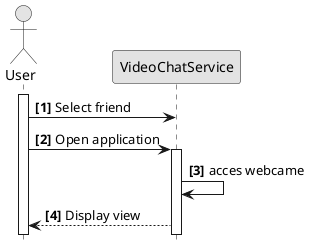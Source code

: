 @startuml
hide footbox
autonumber "<b>[0]"
skinparam monochrome true

actor User
participant VideoChatService

activate User
User -> VideoChatService: Select friend
User -> VideoChatService: Open application

activate VideoChatService
VideoChatService -> VideoChatService:acces webcame 
VideoChatService --> User: Display view
@enduml